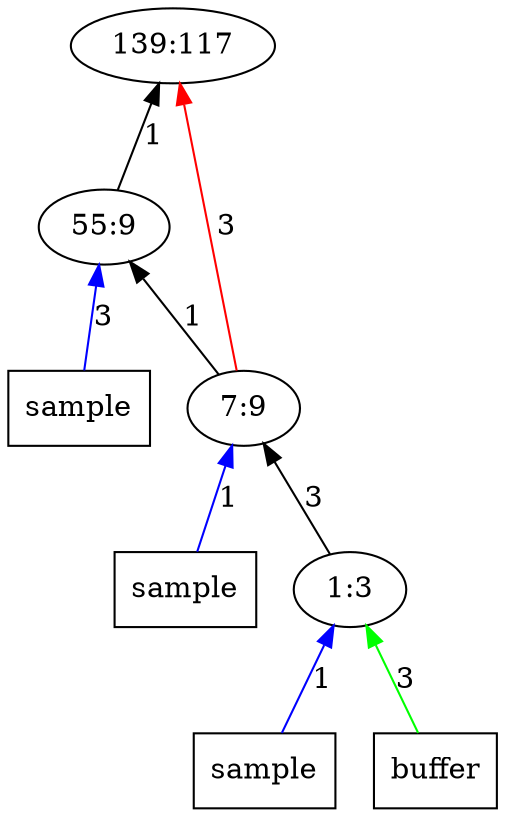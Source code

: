 digraph Tree{
	rankdir="BT"
	1 [label = "139:117"];
	2 -> 1 [label = "1", color = "black"];
	x21 -> 2 [label = "3", color = "blue"];
	x21 [label = "sample", shape = "box"];
	2 [label = "55:9"];
	3 -> 2 [label = "1", color = "black"];
	3 -> 1 [label = "3", color = "red"];
	x31 -> 3 [label = "1", color = "blue"];
	x31 [label = "sample", shape = "box"];
	3 [label = "7:9"];
	4 -> 3 [label = "3", color = "black"];
	x41 -> 4 [label = "1", color = "blue"];
	x41 [label = "sample", shape = "box"];
	x42 -> 4 [label = "3", color = "green"];
	x42 [label = "buffer", shape = "box"];
	4 [label = "1:3"];
}


